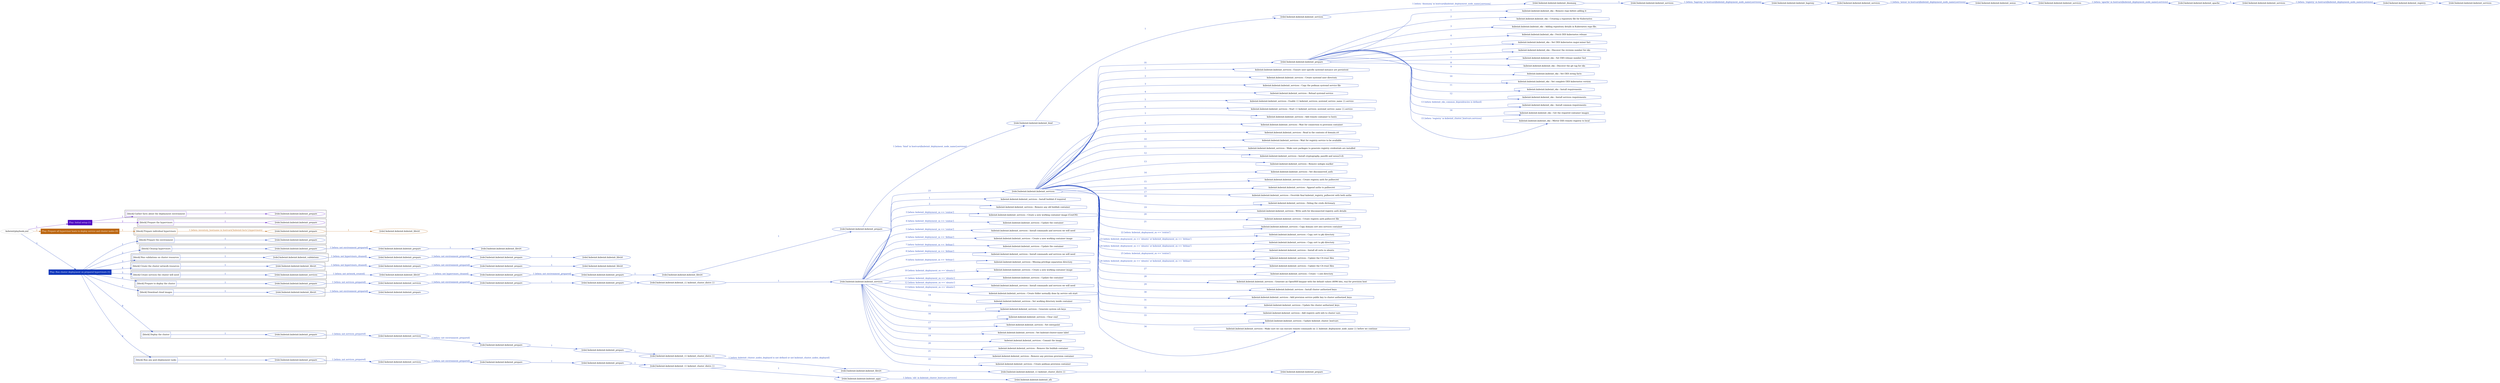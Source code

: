 digraph {
	graph [concentrate=true ordering=in rankdir=LR ratio=fill]
	edge [esep=5 sep=10]
	"kubeinit/playbook.yml" [id=root_node style=dotted]
	play_17757a43 [label="Play: Initial setup (1)" color="#500bc1" fontcolor="#ffffff" id=play_17757a43 shape=box style=filled tooltip=localhost]
	"kubeinit/playbook.yml" -> play_17757a43 [label="1 " color="#500bc1" fontcolor="#500bc1" id=edge_b4473839 labeltooltip="1 " tooltip="1 "]
	subgraph "kubeinit.kubeinit.kubeinit_prepare" {
		role_25d934d3 [label="[role] kubeinit.kubeinit.kubeinit_prepare" color="#500bc1" id=role_25d934d3 tooltip="kubeinit.kubeinit.kubeinit_prepare"]
	}
	subgraph "kubeinit.kubeinit.kubeinit_prepare" {
		role_ba434aeb [label="[role] kubeinit.kubeinit.kubeinit_prepare" color="#500bc1" id=role_ba434aeb tooltip="kubeinit.kubeinit.kubeinit_prepare"]
	}
	subgraph "Play: Initial setup (1)" {
		play_17757a43 -> block_fdc700b0 [label=1 color="#500bc1" fontcolor="#500bc1" id=edge_d20e7ff7 labeltooltip=1 tooltip=1]
		subgraph cluster_block_fdc700b0 {
			block_fdc700b0 [label="[block] Gather facts about the deployment environment" color="#500bc1" id=block_fdc700b0 labeltooltip="Gather facts about the deployment environment" shape=box tooltip="Gather facts about the deployment environment"]
			block_fdc700b0 -> role_25d934d3 [label="1 " color="#500bc1" fontcolor="#500bc1" id=edge_0ce482ef labeltooltip="1 " tooltip="1 "]
		}
		play_17757a43 -> block_d781870b [label=2 color="#500bc1" fontcolor="#500bc1" id=edge_93ed1bfd labeltooltip=2 tooltip=2]
		subgraph cluster_block_d781870b {
			block_d781870b [label="[block] Prepare the hypervisors" color="#500bc1" id=block_d781870b labeltooltip="Prepare the hypervisors" shape=box tooltip="Prepare the hypervisors"]
			block_d781870b -> role_ba434aeb [label="1 " color="#500bc1" fontcolor="#500bc1" id=edge_dc278d5e labeltooltip="1 " tooltip="1 "]
		}
	}
	play_1642468e [label="Play: Prepare all hypervisor hosts to deploy service and cluster nodes (0)" color="#bc6610" fontcolor="#ffffff" id=play_1642468e shape=box style=filled tooltip="Play: Prepare all hypervisor hosts to deploy service and cluster nodes (0)"]
	"kubeinit/playbook.yml" -> play_1642468e [label="2 " color="#bc6610" fontcolor="#bc6610" id=edge_2e6b75d5 labeltooltip="2 " tooltip="2 "]
	subgraph "kubeinit.kubeinit.kubeinit_libvirt" {
		role_69afe34a [label="[role] kubeinit.kubeinit.kubeinit_libvirt" color="#bc6610" id=role_69afe34a tooltip="kubeinit.kubeinit.kubeinit_libvirt"]
	}
	subgraph "kubeinit.kubeinit.kubeinit_prepare" {
		role_2d33757e [label="[role] kubeinit.kubeinit.kubeinit_prepare" color="#bc6610" id=role_2d33757e tooltip="kubeinit.kubeinit.kubeinit_prepare"]
		role_2d33757e -> role_69afe34a [label="1 " color="#bc6610" fontcolor="#bc6610" id=edge_4685dce1 labeltooltip="1 " tooltip="1 "]
	}
	subgraph "Play: Prepare all hypervisor hosts to deploy service and cluster nodes (0)" {
		play_1642468e -> block_20fecdfb [label=1 color="#bc6610" fontcolor="#bc6610" id=edge_6ec76dc7 labeltooltip=1 tooltip=1]
		subgraph cluster_block_20fecdfb {
			block_20fecdfb [label="[block] Prepare individual hypervisors" color="#bc6610" id=block_20fecdfb labeltooltip="Prepare individual hypervisors" shape=box tooltip="Prepare individual hypervisors"]
			block_20fecdfb -> role_2d33757e [label="1 [when: inventory_hostname in hostvars['kubeinit-facts'].hypervisors]" color="#bc6610" fontcolor="#bc6610" id=edge_02f41817 labeltooltip="1 [when: inventory_hostname in hostvars['kubeinit-facts'].hypervisors]" tooltip="1 [when: inventory_hostname in hostvars['kubeinit-facts'].hypervisors]"]
		}
	}
	play_3c37fe0c [label="Play: Run cluster deployment on prepared hypervisors (1)" color="#1138bb" fontcolor="#ffffff" id=play_3c37fe0c shape=box style=filled tooltip=localhost]
	"kubeinit/playbook.yml" -> play_3c37fe0c [label="3 " color="#1138bb" fontcolor="#1138bb" id=edge_baad443d labeltooltip="3 " tooltip="3 "]
	subgraph "kubeinit.kubeinit.kubeinit_prepare" {
		role_1f117610 [label="[role] kubeinit.kubeinit.kubeinit_prepare" color="#1138bb" id=role_1f117610 tooltip="kubeinit.kubeinit.kubeinit_prepare"]
	}
	subgraph "kubeinit.kubeinit.kubeinit_libvirt" {
		role_3b8fb612 [label="[role] kubeinit.kubeinit.kubeinit_libvirt" color="#1138bb" id=role_3b8fb612 tooltip="kubeinit.kubeinit.kubeinit_libvirt"]
	}
	subgraph "kubeinit.kubeinit.kubeinit_prepare" {
		role_521bca82 [label="[role] kubeinit.kubeinit.kubeinit_prepare" color="#1138bb" id=role_521bca82 tooltip="kubeinit.kubeinit.kubeinit_prepare"]
		role_521bca82 -> role_3b8fb612 [label="1 " color="#1138bb" fontcolor="#1138bb" id=edge_b1f9196b labeltooltip="1 " tooltip="1 "]
	}
	subgraph "kubeinit.kubeinit.kubeinit_prepare" {
		role_05baa411 [label="[role] kubeinit.kubeinit.kubeinit_prepare" color="#1138bb" id=role_05baa411 tooltip="kubeinit.kubeinit.kubeinit_prepare"]
		role_05baa411 -> role_521bca82 [label="1 [when: not environment_prepared]" color="#1138bb" fontcolor="#1138bb" id=edge_edefd8d0 labeltooltip="1 [when: not environment_prepared]" tooltip="1 [when: not environment_prepared]"]
	}
	subgraph "kubeinit.kubeinit.kubeinit_libvirt" {
		role_6bc11d48 [label="[role] kubeinit.kubeinit.kubeinit_libvirt" color="#1138bb" id=role_6bc11d48 tooltip="kubeinit.kubeinit.kubeinit_libvirt"]
	}
	subgraph "kubeinit.kubeinit.kubeinit_prepare" {
		role_cc3c839d [label="[role] kubeinit.kubeinit.kubeinit_prepare" color="#1138bb" id=role_cc3c839d tooltip="kubeinit.kubeinit.kubeinit_prepare"]
		role_cc3c839d -> role_6bc11d48 [label="1 " color="#1138bb" fontcolor="#1138bb" id=edge_978ec527 labeltooltip="1 " tooltip="1 "]
	}
	subgraph "kubeinit.kubeinit.kubeinit_prepare" {
		role_1ccaab45 [label="[role] kubeinit.kubeinit.kubeinit_prepare" color="#1138bb" id=role_1ccaab45 tooltip="kubeinit.kubeinit.kubeinit_prepare"]
		role_1ccaab45 -> role_cc3c839d [label="1 [when: not environment_prepared]" color="#1138bb" fontcolor="#1138bb" id=edge_e6727c92 labeltooltip="1 [when: not environment_prepared]" tooltip="1 [when: not environment_prepared]"]
	}
	subgraph "kubeinit.kubeinit.kubeinit_validations" {
		role_01acd2dc [label="[role] kubeinit.kubeinit.kubeinit_validations" color="#1138bb" id=role_01acd2dc tooltip="kubeinit.kubeinit.kubeinit_validations"]
		role_01acd2dc -> role_1ccaab45 [label="1 [when: not hypervisors_cleaned]" color="#1138bb" fontcolor="#1138bb" id=edge_0f11507c labeltooltip="1 [when: not hypervisors_cleaned]" tooltip="1 [when: not hypervisors_cleaned]"]
	}
	subgraph "kubeinit.kubeinit.kubeinit_libvirt" {
		role_7d506f30 [label="[role] kubeinit.kubeinit.kubeinit_libvirt" color="#1138bb" id=role_7d506f30 tooltip="kubeinit.kubeinit.kubeinit_libvirt"]
	}
	subgraph "kubeinit.kubeinit.kubeinit_prepare" {
		role_2e6e9948 [label="[role] kubeinit.kubeinit.kubeinit_prepare" color="#1138bb" id=role_2e6e9948 tooltip="kubeinit.kubeinit.kubeinit_prepare"]
		role_2e6e9948 -> role_7d506f30 [label="1 " color="#1138bb" fontcolor="#1138bb" id=edge_4ac132c4 labeltooltip="1 " tooltip="1 "]
	}
	subgraph "kubeinit.kubeinit.kubeinit_prepare" {
		role_9e783c32 [label="[role] kubeinit.kubeinit.kubeinit_prepare" color="#1138bb" id=role_9e783c32 tooltip="kubeinit.kubeinit.kubeinit_prepare"]
		role_9e783c32 -> role_2e6e9948 [label="1 [when: not environment_prepared]" color="#1138bb" fontcolor="#1138bb" id=edge_c0823191 labeltooltip="1 [when: not environment_prepared]" tooltip="1 [when: not environment_prepared]"]
	}
	subgraph "kubeinit.kubeinit.kubeinit_libvirt" {
		role_49da202c [label="[role] kubeinit.kubeinit.kubeinit_libvirt" color="#1138bb" id=role_49da202c tooltip="kubeinit.kubeinit.kubeinit_libvirt"]
		role_49da202c -> role_9e783c32 [label="1 [when: not hypervisors_cleaned]" color="#1138bb" fontcolor="#1138bb" id=edge_91e5ea21 labeltooltip="1 [when: not hypervisors_cleaned]" tooltip="1 [when: not hypervisors_cleaned]"]
	}
	subgraph "kubeinit.kubeinit.kubeinit_services" {
		role_a55a172d [label="[role] kubeinit.kubeinit.kubeinit_services" color="#1138bb" id=role_a55a172d tooltip="kubeinit.kubeinit.kubeinit_services"]
	}
	subgraph "kubeinit.kubeinit.kubeinit_registry" {
		role_26736cbd [label="[role] kubeinit.kubeinit.kubeinit_registry" color="#1138bb" id=role_26736cbd tooltip="kubeinit.kubeinit.kubeinit_registry"]
		role_26736cbd -> role_a55a172d [label="1 " color="#1138bb" fontcolor="#1138bb" id=edge_f0270f9a labeltooltip="1 " tooltip="1 "]
	}
	subgraph "kubeinit.kubeinit.kubeinit_services" {
		role_9cde1a05 [label="[role] kubeinit.kubeinit.kubeinit_services" color="#1138bb" id=role_9cde1a05 tooltip="kubeinit.kubeinit.kubeinit_services"]
		role_9cde1a05 -> role_26736cbd [label="1 [when: 'registry' in hostvars[kubeinit_deployment_node_name].services]" color="#1138bb" fontcolor="#1138bb" id=edge_10ea7f29 labeltooltip="1 [when: 'registry' in hostvars[kubeinit_deployment_node_name].services]" tooltip="1 [when: 'registry' in hostvars[kubeinit_deployment_node_name].services]"]
	}
	subgraph "kubeinit.kubeinit.kubeinit_apache" {
		role_3ebe50f3 [label="[role] kubeinit.kubeinit.kubeinit_apache" color="#1138bb" id=role_3ebe50f3 tooltip="kubeinit.kubeinit.kubeinit_apache"]
		role_3ebe50f3 -> role_9cde1a05 [label="1 " color="#1138bb" fontcolor="#1138bb" id=edge_d7c48b80 labeltooltip="1 " tooltip="1 "]
	}
	subgraph "kubeinit.kubeinit.kubeinit_services" {
		role_2040b681 [label="[role] kubeinit.kubeinit.kubeinit_services" color="#1138bb" id=role_2040b681 tooltip="kubeinit.kubeinit.kubeinit_services"]
		role_2040b681 -> role_3ebe50f3 [label="1 [when: 'apache' in hostvars[kubeinit_deployment_node_name].services]" color="#1138bb" fontcolor="#1138bb" id=edge_0dce385e labeltooltip="1 [when: 'apache' in hostvars[kubeinit_deployment_node_name].services]" tooltip="1 [when: 'apache' in hostvars[kubeinit_deployment_node_name].services]"]
	}
	subgraph "kubeinit.kubeinit.kubeinit_nexus" {
		role_6339a6b6 [label="[role] kubeinit.kubeinit.kubeinit_nexus" color="#1138bb" id=role_6339a6b6 tooltip="kubeinit.kubeinit.kubeinit_nexus"]
		role_6339a6b6 -> role_2040b681 [label="1 " color="#1138bb" fontcolor="#1138bb" id=edge_c29cec69 labeltooltip="1 " tooltip="1 "]
	}
	subgraph "kubeinit.kubeinit.kubeinit_services" {
		role_23103b6a [label="[role] kubeinit.kubeinit.kubeinit_services" color="#1138bb" id=role_23103b6a tooltip="kubeinit.kubeinit.kubeinit_services"]
		role_23103b6a -> role_6339a6b6 [label="1 [when: 'nexus' in hostvars[kubeinit_deployment_node_name].services]" color="#1138bb" fontcolor="#1138bb" id=edge_ef3c7224 labeltooltip="1 [when: 'nexus' in hostvars[kubeinit_deployment_node_name].services]" tooltip="1 [when: 'nexus' in hostvars[kubeinit_deployment_node_name].services]"]
	}
	subgraph "kubeinit.kubeinit.kubeinit_haproxy" {
		role_1ec6583c [label="[role] kubeinit.kubeinit.kubeinit_haproxy" color="#1138bb" id=role_1ec6583c tooltip="kubeinit.kubeinit.kubeinit_haproxy"]
		role_1ec6583c -> role_23103b6a [label="1 " color="#1138bb" fontcolor="#1138bb" id=edge_78a0a120 labeltooltip="1 " tooltip="1 "]
	}
	subgraph "kubeinit.kubeinit.kubeinit_services" {
		role_3a61a7bb [label="[role] kubeinit.kubeinit.kubeinit_services" color="#1138bb" id=role_3a61a7bb tooltip="kubeinit.kubeinit.kubeinit_services"]
		role_3a61a7bb -> role_1ec6583c [label="1 [when: 'haproxy' in hostvars[kubeinit_deployment_node_name].services]" color="#1138bb" fontcolor="#1138bb" id=edge_13baafe4 labeltooltip="1 [when: 'haproxy' in hostvars[kubeinit_deployment_node_name].services]" tooltip="1 [when: 'haproxy' in hostvars[kubeinit_deployment_node_name].services]"]
	}
	subgraph "kubeinit.kubeinit.kubeinit_dnsmasq" {
		role_53c4553e [label="[role] kubeinit.kubeinit.kubeinit_dnsmasq" color="#1138bb" id=role_53c4553e tooltip="kubeinit.kubeinit.kubeinit_dnsmasq"]
		role_53c4553e -> role_3a61a7bb [label="1 " color="#1138bb" fontcolor="#1138bb" id=edge_7b2059d1 labeltooltip="1 " tooltip="1 "]
	}
	subgraph "kubeinit.kubeinit.kubeinit_services" {
		role_97137f37 [label="[role] kubeinit.kubeinit.kubeinit_services" color="#1138bb" id=role_97137f37 tooltip="kubeinit.kubeinit.kubeinit_services"]
		role_97137f37 -> role_53c4553e [label="1 [when: 'dnsmasq' in hostvars[kubeinit_deployment_node_name].services]" color="#1138bb" fontcolor="#1138bb" id=edge_eeea7583 labeltooltip="1 [when: 'dnsmasq' in hostvars[kubeinit_deployment_node_name].services]" tooltip="1 [when: 'dnsmasq' in hostvars[kubeinit_deployment_node_name].services]"]
	}
	subgraph "kubeinit.kubeinit.kubeinit_bind" {
		role_f92c6ef3 [label="[role] kubeinit.kubeinit.kubeinit_bind" color="#1138bb" id=role_f92c6ef3 tooltip="kubeinit.kubeinit.kubeinit_bind"]
		role_f92c6ef3 -> role_97137f37 [label="1 " color="#1138bb" fontcolor="#1138bb" id=edge_bdc6dfd8 labeltooltip="1 " tooltip="1 "]
	}
	subgraph "kubeinit.kubeinit.kubeinit_prepare" {
		role_fbc53a29 [label="[role] kubeinit.kubeinit.kubeinit_prepare" color="#1138bb" id=role_fbc53a29 tooltip="kubeinit.kubeinit.kubeinit_prepare"]
		role_fbc53a29 -> role_f92c6ef3 [label="1 [when: 'bind' in hostvars[kubeinit_deployment_node_name].services]" color="#1138bb" fontcolor="#1138bb" id=edge_a91259d4 labeltooltip="1 [when: 'bind' in hostvars[kubeinit_deployment_node_name].services]" tooltip="1 [when: 'bind' in hostvars[kubeinit_deployment_node_name].services]"]
	}
	subgraph "kubeinit.kubeinit.kubeinit_libvirt" {
		role_2b35edda [label="[role] kubeinit.kubeinit.kubeinit_libvirt" color="#1138bb" id=role_2b35edda tooltip="kubeinit.kubeinit.kubeinit_libvirt"]
		role_2b35edda -> role_fbc53a29 [label="1 " color="#1138bb" fontcolor="#1138bb" id=edge_4de8658e labeltooltip="1 " tooltip="1 "]
	}
	subgraph "kubeinit.kubeinit.kubeinit_prepare" {
		role_28ec9a93 [label="[role] kubeinit.kubeinit.kubeinit_prepare" color="#1138bb" id=role_28ec9a93 tooltip="kubeinit.kubeinit.kubeinit_prepare"]
		role_28ec9a93 -> role_2b35edda [label="1 " color="#1138bb" fontcolor="#1138bb" id=edge_469843ac labeltooltip="1 " tooltip="1 "]
	}
	subgraph "kubeinit.kubeinit.kubeinit_prepare" {
		role_37ff2dd2 [label="[role] kubeinit.kubeinit.kubeinit_prepare" color="#1138bb" id=role_37ff2dd2 tooltip="kubeinit.kubeinit.kubeinit_prepare"]
		role_37ff2dd2 -> role_28ec9a93 [label="1 [when: not environment_prepared]" color="#1138bb" fontcolor="#1138bb" id=edge_1f3e01aa labeltooltip="1 [when: not environment_prepared]" tooltip="1 [when: not environment_prepared]"]
	}
	subgraph "kubeinit.kubeinit.kubeinit_libvirt" {
		role_e5f309b4 [label="[role] kubeinit.kubeinit.kubeinit_libvirt" color="#1138bb" id=role_e5f309b4 tooltip="kubeinit.kubeinit.kubeinit_libvirt"]
		role_e5f309b4 -> role_37ff2dd2 [label="1 [when: not hypervisors_cleaned]" color="#1138bb" fontcolor="#1138bb" id=edge_9186abc6 labeltooltip="1 [when: not hypervisors_cleaned]" tooltip="1 [when: not hypervisors_cleaned]"]
	}
	subgraph "kubeinit.kubeinit.kubeinit_services" {
		role_b4520e2d [label="[role] kubeinit.kubeinit.kubeinit_services" color="#1138bb" id=role_b4520e2d tooltip="kubeinit.kubeinit.kubeinit_services"]
		role_b4520e2d -> role_e5f309b4 [label="1 [when: not network_created]" color="#1138bb" fontcolor="#1138bb" id=edge_a294daec labeltooltip="1 [when: not network_created]" tooltip="1 [when: not network_created]"]
	}
	subgraph "kubeinit.kubeinit.kubeinit_prepare" {
		role_72f916b4 [label="[role] kubeinit.kubeinit.kubeinit_prepare" color="#1138bb" id=role_72f916b4 tooltip="kubeinit.kubeinit.kubeinit_prepare"]
		task_aee68a0a [label="kubeinit.kubeinit.kubeinit_eks : Remove repo before adding it" color="#1138bb" id=task_aee68a0a shape=octagon tooltip="kubeinit.kubeinit.kubeinit_eks : Remove repo before adding it"]
		role_72f916b4 -> task_aee68a0a [label="1 " color="#1138bb" fontcolor="#1138bb" id=edge_c02cddf4 labeltooltip="1 " tooltip="1 "]
		task_ff0005cd [label="kubeinit.kubeinit.kubeinit_eks : Creating a repository file for Kubernetes" color="#1138bb" id=task_ff0005cd shape=octagon tooltip="kubeinit.kubeinit.kubeinit_eks : Creating a repository file for Kubernetes"]
		role_72f916b4 -> task_ff0005cd [label="2 " color="#1138bb" fontcolor="#1138bb" id=edge_25801011 labeltooltip="2 " tooltip="2 "]
		task_0b34f29b [label="kubeinit.kubeinit.kubeinit_eks : Adding repository details in Kubernetes repo file." color="#1138bb" id=task_0b34f29b shape=octagon tooltip="kubeinit.kubeinit.kubeinit_eks : Adding repository details in Kubernetes repo file."]
		role_72f916b4 -> task_0b34f29b [label="3 " color="#1138bb" fontcolor="#1138bb" id=edge_bb364509 labeltooltip="3 " tooltip="3 "]
		task_b04f02ef [label="kubeinit.kubeinit.kubeinit_eks : Fetch EKS kubernetes release" color="#1138bb" id=task_b04f02ef shape=octagon tooltip="kubeinit.kubeinit.kubeinit_eks : Fetch EKS kubernetes release"]
		role_72f916b4 -> task_b04f02ef [label="4 " color="#1138bb" fontcolor="#1138bb" id=edge_96af8304 labeltooltip="4 " tooltip="4 "]
		task_39d1068e [label="kubeinit.kubeinit.kubeinit_eks : Set EKS kubernetes major-minor fact" color="#1138bb" id=task_39d1068e shape=octagon tooltip="kubeinit.kubeinit.kubeinit_eks : Set EKS kubernetes major-minor fact"]
		role_72f916b4 -> task_39d1068e [label="5 " color="#1138bb" fontcolor="#1138bb" id=edge_8fa1eb87 labeltooltip="5 " tooltip="5 "]
		task_4e7c2c9a [label="kubeinit.kubeinit.kubeinit_eks : Discover the revision number for eks" color="#1138bb" id=task_4e7c2c9a shape=octagon tooltip="kubeinit.kubeinit.kubeinit_eks : Discover the revision number for eks"]
		role_72f916b4 -> task_4e7c2c9a [label="6 " color="#1138bb" fontcolor="#1138bb" id=edge_51164c4a labeltooltip="6 " tooltip="6 "]
		task_444adad4 [label="kubeinit.kubeinit.kubeinit_eks : Set EKS release number fact" color="#1138bb" id=task_444adad4 shape=octagon tooltip="kubeinit.kubeinit.kubeinit_eks : Set EKS release number fact"]
		role_72f916b4 -> task_444adad4 [label="7 " color="#1138bb" fontcolor="#1138bb" id=edge_5cf6198b labeltooltip="7 " tooltip="7 "]
		task_2e9a57ab [label="kubeinit.kubeinit.kubeinit_eks : Discover the git tag for eks" color="#1138bb" id=task_2e9a57ab shape=octagon tooltip="kubeinit.kubeinit.kubeinit_eks : Discover the git tag for eks"]
		role_72f916b4 -> task_2e9a57ab [label="8 " color="#1138bb" fontcolor="#1138bb" id=edge_8f337320 labeltooltip="8 " tooltip="8 "]
		task_4afb37d1 [label="kubeinit.kubeinit.kubeinit_eks : Set EKS string facts" color="#1138bb" id=task_4afb37d1 shape=octagon tooltip="kubeinit.kubeinit.kubeinit_eks : Set EKS string facts"]
		role_72f916b4 -> task_4afb37d1 [label="9 " color="#1138bb" fontcolor="#1138bb" id=edge_e94d28a3 labeltooltip="9 " tooltip="9 "]
		task_2e6dcf7d [label="kubeinit.kubeinit.kubeinit_eks : Set complete EKS kubernetes version" color="#1138bb" id=task_2e6dcf7d shape=octagon tooltip="kubeinit.kubeinit.kubeinit_eks : Set complete EKS kubernetes version"]
		role_72f916b4 -> task_2e6dcf7d [label="10 " color="#1138bb" fontcolor="#1138bb" id=edge_b165772c labeltooltip="10 " tooltip="10 "]
		task_7972de19 [label="kubeinit.kubeinit.kubeinit_eks : Install requirements" color="#1138bb" id=task_7972de19 shape=octagon tooltip="kubeinit.kubeinit.kubeinit_eks : Install requirements"]
		role_72f916b4 -> task_7972de19 [label="11 " color="#1138bb" fontcolor="#1138bb" id=edge_9dbab05e labeltooltip="11 " tooltip="11 "]
		task_b6460cca [label="kubeinit.kubeinit.kubeinit_eks : Install services requirements" color="#1138bb" id=task_b6460cca shape=octagon tooltip="kubeinit.kubeinit.kubeinit_eks : Install services requirements"]
		role_72f916b4 -> task_b6460cca [label="12 " color="#1138bb" fontcolor="#1138bb" id=edge_db9342d6 labeltooltip="12 " tooltip="12 "]
		task_50e8d51a [label="kubeinit.kubeinit.kubeinit_eks : Install common requirements" color="#1138bb" id=task_50e8d51a shape=octagon tooltip="kubeinit.kubeinit.kubeinit_eks : Install common requirements"]
		role_72f916b4 -> task_50e8d51a [label="13 [when: kubeinit_eks_common_dependencies is defined]" color="#1138bb" fontcolor="#1138bb" id=edge_bae2ee9a labeltooltip="13 [when: kubeinit_eks_common_dependencies is defined]" tooltip="13 [when: kubeinit_eks_common_dependencies is defined]"]
		task_d3c8e174 [label="kubeinit.kubeinit.kubeinit_eks : Get the required container images" color="#1138bb" id=task_d3c8e174 shape=octagon tooltip="kubeinit.kubeinit.kubeinit_eks : Get the required container images"]
		role_72f916b4 -> task_d3c8e174 [label="14 " color="#1138bb" fontcolor="#1138bb" id=edge_37329061 labeltooltip="14 " tooltip="14 "]
		task_17028b62 [label="kubeinit.kubeinit.kubeinit_eks : Mirror EKS remote registry to local" color="#1138bb" id=task_17028b62 shape=octagon tooltip="kubeinit.kubeinit.kubeinit_eks : Mirror EKS remote registry to local"]
		role_72f916b4 -> task_17028b62 [label="15 [when: 'registry' in kubeinit_cluster_hostvars.services]" color="#1138bb" fontcolor="#1138bb" id=edge_f39432ab labeltooltip="15 [when: 'registry' in kubeinit_cluster_hostvars.services]" tooltip="15 [when: 'registry' in kubeinit_cluster_hostvars.services]"]
	}
	subgraph "kubeinit.kubeinit.kubeinit_services" {
		role_8760bfe6 [label="[role] kubeinit.kubeinit.kubeinit_services" color="#1138bb" id=role_8760bfe6 tooltip="kubeinit.kubeinit.kubeinit_services"]
		task_6c7c3b1b [label="kubeinit.kubeinit.kubeinit_services : Ensure user specific systemd instance are persistent" color="#1138bb" id=task_6c7c3b1b shape=octagon tooltip="kubeinit.kubeinit.kubeinit_services : Ensure user specific systemd instance are persistent"]
		role_8760bfe6 -> task_6c7c3b1b [label="1 " color="#1138bb" fontcolor="#1138bb" id=edge_26e05b65 labeltooltip="1 " tooltip="1 "]
		task_efdf4aeb [label="kubeinit.kubeinit.kubeinit_services : Create systemd user directory" color="#1138bb" id=task_efdf4aeb shape=octagon tooltip="kubeinit.kubeinit.kubeinit_services : Create systemd user directory"]
		role_8760bfe6 -> task_efdf4aeb [label="2 " color="#1138bb" fontcolor="#1138bb" id=edge_6ee6fe41 labeltooltip="2 " tooltip="2 "]
		task_72d97f8f [label="kubeinit.kubeinit.kubeinit_services : Copy the podman systemd service file" color="#1138bb" id=task_72d97f8f shape=octagon tooltip="kubeinit.kubeinit.kubeinit_services : Copy the podman systemd service file"]
		role_8760bfe6 -> task_72d97f8f [label="3 " color="#1138bb" fontcolor="#1138bb" id=edge_7d277f3a labeltooltip="3 " tooltip="3 "]
		task_f1163cb3 [label="kubeinit.kubeinit.kubeinit_services : Reload systemd service" color="#1138bb" id=task_f1163cb3 shape=octagon tooltip="kubeinit.kubeinit.kubeinit_services : Reload systemd service"]
		role_8760bfe6 -> task_f1163cb3 [label="4 " color="#1138bb" fontcolor="#1138bb" id=edge_cdd4ab69 labeltooltip="4 " tooltip="4 "]
		task_1ca61e29 [label="kubeinit.kubeinit.kubeinit_services : Enable {{ kubeinit_services_systemd_service_name }}.service" color="#1138bb" id=task_1ca61e29 shape=octagon tooltip="kubeinit.kubeinit.kubeinit_services : Enable {{ kubeinit_services_systemd_service_name }}.service"]
		role_8760bfe6 -> task_1ca61e29 [label="5 " color="#1138bb" fontcolor="#1138bb" id=edge_1e8bcbf7 labeltooltip="5 " tooltip="5 "]
		task_f1e1a098 [label="kubeinit.kubeinit.kubeinit_services : Start {{ kubeinit_services_systemd_service_name }}.service" color="#1138bb" id=task_f1e1a098 shape=octagon tooltip="kubeinit.kubeinit.kubeinit_services : Start {{ kubeinit_services_systemd_service_name }}.service"]
		role_8760bfe6 -> task_f1e1a098 [label="6 " color="#1138bb" fontcolor="#1138bb" id=edge_3f2351d7 labeltooltip="6 " tooltip="6 "]
		task_b67b63ac [label="kubeinit.kubeinit.kubeinit_services : Add remote container to hosts" color="#1138bb" id=task_b67b63ac shape=octagon tooltip="kubeinit.kubeinit.kubeinit_services : Add remote container to hosts"]
		role_8760bfe6 -> task_b67b63ac [label="7 " color="#1138bb" fontcolor="#1138bb" id=edge_c2b1ddfc labeltooltip="7 " tooltip="7 "]
		task_034d21a8 [label="kubeinit.kubeinit.kubeinit_services : Wait for connection to provision container" color="#1138bb" id=task_034d21a8 shape=octagon tooltip="kubeinit.kubeinit.kubeinit_services : Wait for connection to provision container"]
		role_8760bfe6 -> task_034d21a8 [label="8 " color="#1138bb" fontcolor="#1138bb" id=edge_69209f92 labeltooltip="8 " tooltip="8 "]
		task_0d16ba51 [label="kubeinit.kubeinit.kubeinit_services : Read in the contents of domain.crt" color="#1138bb" id=task_0d16ba51 shape=octagon tooltip="kubeinit.kubeinit.kubeinit_services : Read in the contents of domain.crt"]
		role_8760bfe6 -> task_0d16ba51 [label="9 " color="#1138bb" fontcolor="#1138bb" id=edge_8d3b4473 labeltooltip="9 " tooltip="9 "]
		task_75bc9f5a [label="kubeinit.kubeinit.kubeinit_services : Wait for registry service to be available" color="#1138bb" id=task_75bc9f5a shape=octagon tooltip="kubeinit.kubeinit.kubeinit_services : Wait for registry service to be available"]
		role_8760bfe6 -> task_75bc9f5a [label="10 " color="#1138bb" fontcolor="#1138bb" id=edge_dede180d labeltooltip="10 " tooltip="10 "]
		task_011f7bf8 [label="kubeinit.kubeinit.kubeinit_services : Make sure packages to generate registry credentials are installed" color="#1138bb" id=task_011f7bf8 shape=octagon tooltip="kubeinit.kubeinit.kubeinit_services : Make sure packages to generate registry credentials are installed"]
		role_8760bfe6 -> task_011f7bf8 [label="11 " color="#1138bb" fontcolor="#1138bb" id=edge_89282685 labeltooltip="11 " tooltip="11 "]
		task_17eb80f2 [label="kubeinit.kubeinit.kubeinit_services : Install cryptography, passlib and nexus3-cli" color="#1138bb" id=task_17eb80f2 shape=octagon tooltip="kubeinit.kubeinit.kubeinit_services : Install cryptography, passlib and nexus3-cli"]
		role_8760bfe6 -> task_17eb80f2 [label="12 " color="#1138bb" fontcolor="#1138bb" id=edge_4ccff14e labeltooltip="12 " tooltip="12 "]
		task_a59f05a3 [label="kubeinit.kubeinit.kubeinit_services : Remove nologin marker" color="#1138bb" id=task_a59f05a3 shape=octagon tooltip="kubeinit.kubeinit.kubeinit_services : Remove nologin marker"]
		role_8760bfe6 -> task_a59f05a3 [label="13 " color="#1138bb" fontcolor="#1138bb" id=edge_9556e4a5 labeltooltip="13 " tooltip="13 "]
		task_8fd031b5 [label="kubeinit.kubeinit.kubeinit_services : Set disconnected_auth" color="#1138bb" id=task_8fd031b5 shape=octagon tooltip="kubeinit.kubeinit.kubeinit_services : Set disconnected_auth"]
		role_8760bfe6 -> task_8fd031b5 [label="14 " color="#1138bb" fontcolor="#1138bb" id=edge_45457f91 labeltooltip="14 " tooltip="14 "]
		task_7532d073 [label="kubeinit.kubeinit.kubeinit_services : Create registry auth for pullsecret" color="#1138bb" id=task_7532d073 shape=octagon tooltip="kubeinit.kubeinit.kubeinit_services : Create registry auth for pullsecret"]
		role_8760bfe6 -> task_7532d073 [label="15 " color="#1138bb" fontcolor="#1138bb" id=edge_c1f039ac labeltooltip="15 " tooltip="15 "]
		task_95465e9c [label="kubeinit.kubeinit.kubeinit_services : Append auths to pullsecret" color="#1138bb" id=task_95465e9c shape=octagon tooltip="kubeinit.kubeinit.kubeinit_services : Append auths to pullsecret"]
		role_8760bfe6 -> task_95465e9c [label="16 " color="#1138bb" fontcolor="#1138bb" id=edge_1bcd85e0 labeltooltip="16 " tooltip="16 "]
		task_3a0271c0 [label="kubeinit.kubeinit.kubeinit_services : Override final kubeinit_registry_pullsecret with both auths" color="#1138bb" id=task_3a0271c0 shape=octagon tooltip="kubeinit.kubeinit.kubeinit_services : Override final kubeinit_registry_pullsecret with both auths"]
		role_8760bfe6 -> task_3a0271c0 [label="17 " color="#1138bb" fontcolor="#1138bb" id=edge_579f9451 labeltooltip="17 " tooltip="17 "]
		task_25ebfa21 [label="kubeinit.kubeinit.kubeinit_services : Debug the creds dictionary" color="#1138bb" id=task_25ebfa21 shape=octagon tooltip="kubeinit.kubeinit.kubeinit_services : Debug the creds dictionary"]
		role_8760bfe6 -> task_25ebfa21 [label="18 " color="#1138bb" fontcolor="#1138bb" id=edge_02473bc6 labeltooltip="18 " tooltip="18 "]
		task_29ba5664 [label="kubeinit.kubeinit.kubeinit_services : Write auth for disconnected registry auth details" color="#1138bb" id=task_29ba5664 shape=octagon tooltip="kubeinit.kubeinit.kubeinit_services : Write auth for disconnected registry auth details"]
		role_8760bfe6 -> task_29ba5664 [label="19 " color="#1138bb" fontcolor="#1138bb" id=edge_e9beb25f labeltooltip="19 " tooltip="19 "]
		task_99cce0d3 [label="kubeinit.kubeinit.kubeinit_services : Create registry auth pullsecret file" color="#1138bb" id=task_99cce0d3 shape=octagon tooltip="kubeinit.kubeinit.kubeinit_services : Create registry auth pullsecret file"]
		role_8760bfe6 -> task_99cce0d3 [label="20 " color="#1138bb" fontcolor="#1138bb" id=edge_b15901a7 labeltooltip="20 " tooltip="20 "]
		task_c15fd6af [label="kubeinit.kubeinit.kubeinit_services : Copy domain cert into services container" color="#1138bb" id=task_c15fd6af shape=octagon tooltip="kubeinit.kubeinit.kubeinit_services : Copy domain cert into services container"]
		role_8760bfe6 -> task_c15fd6af [label="21 " color="#1138bb" fontcolor="#1138bb" id=edge_aefb7286 labeltooltip="21 " tooltip="21 "]
		task_484c7b51 [label="kubeinit.kubeinit.kubeinit_services : Copy cert to pki directory" color="#1138bb" id=task_484c7b51 shape=octagon tooltip="kubeinit.kubeinit.kubeinit_services : Copy cert to pki directory"]
		role_8760bfe6 -> task_484c7b51 [label="22 [when: kubeinit_deployment_os == 'centos']" color="#1138bb" fontcolor="#1138bb" id=edge_e039db9d labeltooltip="22 [when: kubeinit_deployment_os == 'centos']" tooltip="22 [when: kubeinit_deployment_os == 'centos']"]
		task_3e80c204 [label="kubeinit.kubeinit.kubeinit_services : Copy cert to pki directory" color="#1138bb" id=task_3e80c204 shape=octagon tooltip="kubeinit.kubeinit.kubeinit_services : Copy cert to pki directory"]
		role_8760bfe6 -> task_3e80c204 [label="23 [when: kubeinit_deployment_os == 'ubuntu' or kubeinit_deployment_os == 'debian']" color="#1138bb" fontcolor="#1138bb" id=edge_0892f8d9 labeltooltip="23 [when: kubeinit_deployment_os == 'ubuntu' or kubeinit_deployment_os == 'debian']" tooltip="23 [when: kubeinit_deployment_os == 'ubuntu' or kubeinit_deployment_os == 'debian']"]
		task_d542b913 [label="kubeinit.kubeinit.kubeinit_services : Install all certs in ubuntu" color="#1138bb" id=task_d542b913 shape=octagon tooltip="kubeinit.kubeinit.kubeinit_services : Install all certs in ubuntu"]
		role_8760bfe6 -> task_d542b913 [label="24 [when: kubeinit_deployment_os == 'ubuntu' or kubeinit_deployment_os == 'debian']" color="#1138bb" fontcolor="#1138bb" id=edge_7e7e419e labeltooltip="24 [when: kubeinit_deployment_os == 'ubuntu' or kubeinit_deployment_os == 'debian']" tooltip="24 [when: kubeinit_deployment_os == 'ubuntu' or kubeinit_deployment_os == 'debian']"]
		task_4439ad3b [label="kubeinit.kubeinit.kubeinit_services : Update the CA trust files" color="#1138bb" id=task_4439ad3b shape=octagon tooltip="kubeinit.kubeinit.kubeinit_services : Update the CA trust files"]
		role_8760bfe6 -> task_4439ad3b [label="25 [when: kubeinit_deployment_os == 'centos']" color="#1138bb" fontcolor="#1138bb" id=edge_bf587da4 labeltooltip="25 [when: kubeinit_deployment_os == 'centos']" tooltip="25 [when: kubeinit_deployment_os == 'centos']"]
		task_37e0297f [label="kubeinit.kubeinit.kubeinit_services : Update the CA trust files" color="#1138bb" id=task_37e0297f shape=octagon tooltip="kubeinit.kubeinit.kubeinit_services : Update the CA trust files"]
		role_8760bfe6 -> task_37e0297f [label="26 [when: kubeinit_deployment_os == 'ubuntu' or kubeinit_deployment_os == 'debian']" color="#1138bb" fontcolor="#1138bb" id=edge_08fb4e91 labeltooltip="26 [when: kubeinit_deployment_os == 'ubuntu' or kubeinit_deployment_os == 'debian']" tooltip="26 [when: kubeinit_deployment_os == 'ubuntu' or kubeinit_deployment_os == 'debian']"]
		task_aa842e93 [label="kubeinit.kubeinit.kubeinit_services : Create ~/.ssh directory" color="#1138bb" id=task_aa842e93 shape=octagon tooltip="kubeinit.kubeinit.kubeinit_services : Create ~/.ssh directory"]
		role_8760bfe6 -> task_aa842e93 [label="27 " color="#1138bb" fontcolor="#1138bb" id=edge_6d42a651 labeltooltip="27 " tooltip="27 "]
		task_28073cd4 [label="kubeinit.kubeinit.kubeinit_services : Generate an OpenSSH keypair with the default values (4096 bits, rsa) for provision host" color="#1138bb" id=task_28073cd4 shape=octagon tooltip="kubeinit.kubeinit.kubeinit_services : Generate an OpenSSH keypair with the default values (4096 bits, rsa) for provision host"]
		role_8760bfe6 -> task_28073cd4 [label="28 " color="#1138bb" fontcolor="#1138bb" id=edge_b2c2978b labeltooltip="28 " tooltip="28 "]
		task_f8b967f0 [label="kubeinit.kubeinit.kubeinit_services : Install cluster authorized keys" color="#1138bb" id=task_f8b967f0 shape=octagon tooltip="kubeinit.kubeinit.kubeinit_services : Install cluster authorized keys"]
		role_8760bfe6 -> task_f8b967f0 [label="29 " color="#1138bb" fontcolor="#1138bb" id=edge_6957c8ac labeltooltip="29 " tooltip="29 "]
		task_19220d07 [label="kubeinit.kubeinit.kubeinit_services : Add provision service public key to cluster authorized_keys" color="#1138bb" id=task_19220d07 shape=octagon tooltip="kubeinit.kubeinit.kubeinit_services : Add provision service public key to cluster authorized_keys"]
		role_8760bfe6 -> task_19220d07 [label="30 " color="#1138bb" fontcolor="#1138bb" id=edge_326d9d3a labeltooltip="30 " tooltip="30 "]
		task_4916b76f [label="kubeinit.kubeinit.kubeinit_services : Update the cluster authorized_keys" color="#1138bb" id=task_4916b76f shape=octagon tooltip="kubeinit.kubeinit.kubeinit_services : Update the cluster authorized_keys"]
		role_8760bfe6 -> task_4916b76f [label="31 " color="#1138bb" fontcolor="#1138bb" id=edge_d695b760 labeltooltip="31 " tooltip="31 "]
		task_0a7c0404 [label="kubeinit.kubeinit.kubeinit_services : Add registry auth info to cluster vars" color="#1138bb" id=task_0a7c0404 shape=octagon tooltip="kubeinit.kubeinit.kubeinit_services : Add registry auth info to cluster vars"]
		role_8760bfe6 -> task_0a7c0404 [label="32 " color="#1138bb" fontcolor="#1138bb" id=edge_cdafde2e labeltooltip="32 " tooltip="32 "]
		task_eaacdeb0 [label="kubeinit.kubeinit.kubeinit_services : Update kubeinit_cluster_hostvars" color="#1138bb" id=task_eaacdeb0 shape=octagon tooltip="kubeinit.kubeinit.kubeinit_services : Update kubeinit_cluster_hostvars"]
		role_8760bfe6 -> task_eaacdeb0 [label="33 " color="#1138bb" fontcolor="#1138bb" id=edge_7d4bd76e labeltooltip="33 " tooltip="33 "]
		task_b1dee587 [label="kubeinit.kubeinit.kubeinit_services : Make sure we can execute remote commands on {{ kubeinit_deployment_node_name }} before we continue" color="#1138bb" id=task_b1dee587 shape=octagon tooltip="kubeinit.kubeinit.kubeinit_services : Make sure we can execute remote commands on {{ kubeinit_deployment_node_name }} before we continue"]
		role_8760bfe6 -> task_b1dee587 [label="34 " color="#1138bb" fontcolor="#1138bb" id=edge_21480fd7 labeltooltip="34 " tooltip="34 "]
		role_8760bfe6 -> role_72f916b4 [label="35 " color="#1138bb" fontcolor="#1138bb" id=edge_d013e970 labeltooltip="35 " tooltip="35 "]
	}
	subgraph "kubeinit.kubeinit.kubeinit_services" {
		role_a8d9344c [label="[role] kubeinit.kubeinit.kubeinit_services" color="#1138bb" id=role_a8d9344c tooltip="kubeinit.kubeinit.kubeinit_services"]
		task_4bd50f14 [label="kubeinit.kubeinit.kubeinit_services : Install buildah if required" color="#1138bb" id=task_4bd50f14 shape=octagon tooltip="kubeinit.kubeinit.kubeinit_services : Install buildah if required"]
		role_a8d9344c -> task_4bd50f14 [label="1 " color="#1138bb" fontcolor="#1138bb" id=edge_243dfbfd labeltooltip="1 " tooltip="1 "]
		task_c5dd9a3f [label="kubeinit.kubeinit.kubeinit_services : Remove any old buildah container" color="#1138bb" id=task_c5dd9a3f shape=octagon tooltip="kubeinit.kubeinit.kubeinit_services : Remove any old buildah container"]
		role_a8d9344c -> task_c5dd9a3f [label="2 " color="#1138bb" fontcolor="#1138bb" id=edge_025a05f0 labeltooltip="2 " tooltip="2 "]
		task_5ca68663 [label="kubeinit.kubeinit.kubeinit_services : Create a new working container image (CentOS)" color="#1138bb" id=task_5ca68663 shape=octagon tooltip="kubeinit.kubeinit.kubeinit_services : Create a new working container image (CentOS)"]
		role_a8d9344c -> task_5ca68663 [label="3 [when: kubeinit_deployment_os == 'centos']" color="#1138bb" fontcolor="#1138bb" id=edge_35563ba3 labeltooltip="3 [when: kubeinit_deployment_os == 'centos']" tooltip="3 [when: kubeinit_deployment_os == 'centos']"]
		task_e4dc5e31 [label="kubeinit.kubeinit.kubeinit_services : Update the container" color="#1138bb" id=task_e4dc5e31 shape=octagon tooltip="kubeinit.kubeinit.kubeinit_services : Update the container"]
		role_a8d9344c -> task_e4dc5e31 [label="4 [when: kubeinit_deployment_os == 'centos']" color="#1138bb" fontcolor="#1138bb" id=edge_69b13fbc labeltooltip="4 [when: kubeinit_deployment_os == 'centos']" tooltip="4 [when: kubeinit_deployment_os == 'centos']"]
		task_be165f41 [label="kubeinit.kubeinit.kubeinit_services : Install commands and services we will need" color="#1138bb" id=task_be165f41 shape=octagon tooltip="kubeinit.kubeinit.kubeinit_services : Install commands and services we will need"]
		role_a8d9344c -> task_be165f41 [label="5 [when: kubeinit_deployment_os == 'centos']" color="#1138bb" fontcolor="#1138bb" id=edge_a1630349 labeltooltip="5 [when: kubeinit_deployment_os == 'centos']" tooltip="5 [when: kubeinit_deployment_os == 'centos']"]
		task_ef820919 [label="kubeinit.kubeinit.kubeinit_services : Create a new working container image" color="#1138bb" id=task_ef820919 shape=octagon tooltip="kubeinit.kubeinit.kubeinit_services : Create a new working container image"]
		role_a8d9344c -> task_ef820919 [label="6 [when: kubeinit_deployment_os == 'debian']" color="#1138bb" fontcolor="#1138bb" id=edge_755e8ed6 labeltooltip="6 [when: kubeinit_deployment_os == 'debian']" tooltip="6 [when: kubeinit_deployment_os == 'debian']"]
		task_32793764 [label="kubeinit.kubeinit.kubeinit_services : Update the container" color="#1138bb" id=task_32793764 shape=octagon tooltip="kubeinit.kubeinit.kubeinit_services : Update the container"]
		role_a8d9344c -> task_32793764 [label="7 [when: kubeinit_deployment_os == 'debian']" color="#1138bb" fontcolor="#1138bb" id=edge_880b119c labeltooltip="7 [when: kubeinit_deployment_os == 'debian']" tooltip="7 [when: kubeinit_deployment_os == 'debian']"]
		task_4d57a8c9 [label="kubeinit.kubeinit.kubeinit_services : Install commands and services we will need" color="#1138bb" id=task_4d57a8c9 shape=octagon tooltip="kubeinit.kubeinit.kubeinit_services : Install commands and services we will need"]
		role_a8d9344c -> task_4d57a8c9 [label="8 [when: kubeinit_deployment_os == 'debian']" color="#1138bb" fontcolor="#1138bb" id=edge_c3fc4521 labeltooltip="8 [when: kubeinit_deployment_os == 'debian']" tooltip="8 [when: kubeinit_deployment_os == 'debian']"]
		task_d61b11ac [label="kubeinit.kubeinit.kubeinit_services : Missing privilege separation directory" color="#1138bb" id=task_d61b11ac shape=octagon tooltip="kubeinit.kubeinit.kubeinit_services : Missing privilege separation directory"]
		role_a8d9344c -> task_d61b11ac [label="9 [when: kubeinit_deployment_os == 'debian']" color="#1138bb" fontcolor="#1138bb" id=edge_0178734e labeltooltip="9 [when: kubeinit_deployment_os == 'debian']" tooltip="9 [when: kubeinit_deployment_os == 'debian']"]
		task_08de5b85 [label="kubeinit.kubeinit.kubeinit_services : Create a new working container image" color="#1138bb" id=task_08de5b85 shape=octagon tooltip="kubeinit.kubeinit.kubeinit_services : Create a new working container image"]
		role_a8d9344c -> task_08de5b85 [label="10 [when: kubeinit_deployment_os == 'ubuntu']" color="#1138bb" fontcolor="#1138bb" id=edge_2ed16fcb labeltooltip="10 [when: kubeinit_deployment_os == 'ubuntu']" tooltip="10 [when: kubeinit_deployment_os == 'ubuntu']"]
		task_c7271fb0 [label="kubeinit.kubeinit.kubeinit_services : Update the container" color="#1138bb" id=task_c7271fb0 shape=octagon tooltip="kubeinit.kubeinit.kubeinit_services : Update the container"]
		role_a8d9344c -> task_c7271fb0 [label="11 [when: kubeinit_deployment_os == 'ubuntu']" color="#1138bb" fontcolor="#1138bb" id=edge_f49dc422 labeltooltip="11 [when: kubeinit_deployment_os == 'ubuntu']" tooltip="11 [when: kubeinit_deployment_os == 'ubuntu']"]
		task_1ffb6ddb [label="kubeinit.kubeinit.kubeinit_services : Install commands and services we will need" color="#1138bb" id=task_1ffb6ddb shape=octagon tooltip="kubeinit.kubeinit.kubeinit_services : Install commands and services we will need"]
		role_a8d9344c -> task_1ffb6ddb [label="12 [when: kubeinit_deployment_os == 'ubuntu']" color="#1138bb" fontcolor="#1138bb" id=edge_a33cd8c4 labeltooltip="12 [when: kubeinit_deployment_os == 'ubuntu']" tooltip="12 [when: kubeinit_deployment_os == 'ubuntu']"]
		task_d556f868 [label="kubeinit.kubeinit.kubeinit_services : Create folder normally done by service ssh start" color="#1138bb" id=task_d556f868 shape=octagon tooltip="kubeinit.kubeinit.kubeinit_services : Create folder normally done by service ssh start"]
		role_a8d9344c -> task_d556f868 [label="13 [when: kubeinit_deployment_os == 'ubuntu']" color="#1138bb" fontcolor="#1138bb" id=edge_0a9f2da1 labeltooltip="13 [when: kubeinit_deployment_os == 'ubuntu']" tooltip="13 [when: kubeinit_deployment_os == 'ubuntu']"]
		task_9740ee0a [label="kubeinit.kubeinit.kubeinit_services : Set working directory inside container" color="#1138bb" id=task_9740ee0a shape=octagon tooltip="kubeinit.kubeinit.kubeinit_services : Set working directory inside container"]
		role_a8d9344c -> task_9740ee0a [label="14 " color="#1138bb" fontcolor="#1138bb" id=edge_c635da98 labeltooltip="14 " tooltip="14 "]
		task_11b515bc [label="kubeinit.kubeinit.kubeinit_services : Generate system ssh keys" color="#1138bb" id=task_11b515bc shape=octagon tooltip="kubeinit.kubeinit.kubeinit_services : Generate system ssh keys"]
		role_a8d9344c -> task_11b515bc [label="15 " color="#1138bb" fontcolor="#1138bb" id=edge_1ffaf2b5 labeltooltip="15 " tooltip="15 "]
		task_e62314df [label="kubeinit.kubeinit.kubeinit_services : Clear cmd" color="#1138bb" id=task_e62314df shape=octagon tooltip="kubeinit.kubeinit.kubeinit_services : Clear cmd"]
		role_a8d9344c -> task_e62314df [label="16 " color="#1138bb" fontcolor="#1138bb" id=edge_0aa62ae0 labeltooltip="16 " tooltip="16 "]
		task_ff2f91b7 [label="kubeinit.kubeinit.kubeinit_services : Set entrypoint" color="#1138bb" id=task_ff2f91b7 shape=octagon tooltip="kubeinit.kubeinit.kubeinit_services : Set entrypoint"]
		role_a8d9344c -> task_ff2f91b7 [label="17 " color="#1138bb" fontcolor="#1138bb" id=edge_bd03463c labeltooltip="17 " tooltip="17 "]
		task_1f8f5b53 [label="kubeinit.kubeinit.kubeinit_services : Set kubeinit-cluster-name label" color="#1138bb" id=task_1f8f5b53 shape=octagon tooltip="kubeinit.kubeinit.kubeinit_services : Set kubeinit-cluster-name label"]
		role_a8d9344c -> task_1f8f5b53 [label="18 " color="#1138bb" fontcolor="#1138bb" id=edge_e3020e68 labeltooltip="18 " tooltip="18 "]
		task_01c46a45 [label="kubeinit.kubeinit.kubeinit_services : Commit the image" color="#1138bb" id=task_01c46a45 shape=octagon tooltip="kubeinit.kubeinit.kubeinit_services : Commit the image"]
		role_a8d9344c -> task_01c46a45 [label="19 " color="#1138bb" fontcolor="#1138bb" id=edge_7808ef62 labeltooltip="19 " tooltip="19 "]
		task_218072c3 [label="kubeinit.kubeinit.kubeinit_services : Remove the buildah container" color="#1138bb" id=task_218072c3 shape=octagon tooltip="kubeinit.kubeinit.kubeinit_services : Remove the buildah container"]
		role_a8d9344c -> task_218072c3 [label="20 " color="#1138bb" fontcolor="#1138bb" id=edge_cf201d13 labeltooltip="20 " tooltip="20 "]
		task_1ac45b8e [label="kubeinit.kubeinit.kubeinit_services : Remove any previous provision container" color="#1138bb" id=task_1ac45b8e shape=octagon tooltip="kubeinit.kubeinit.kubeinit_services : Remove any previous provision container"]
		role_a8d9344c -> task_1ac45b8e [label="21 " color="#1138bb" fontcolor="#1138bb" id=edge_fc2d4811 labeltooltip="21 " tooltip="21 "]
		task_ab2c03ae [label="kubeinit.kubeinit.kubeinit_services : Create podman provision container" color="#1138bb" id=task_ab2c03ae shape=octagon tooltip="kubeinit.kubeinit.kubeinit_services : Create podman provision container"]
		role_a8d9344c -> task_ab2c03ae [label="22 " color="#1138bb" fontcolor="#1138bb" id=edge_669efc14 labeltooltip="22 " tooltip="22 "]
		role_a8d9344c -> role_8760bfe6 [label="23 " color="#1138bb" fontcolor="#1138bb" id=edge_47ed5d4d labeltooltip="23 " tooltip="23 "]
	}
	subgraph "kubeinit.kubeinit.kubeinit_{{ kubeinit_cluster_distro }}" {
		role_73721a5c [label="[role] kubeinit.kubeinit.kubeinit_{{ kubeinit_cluster_distro }}" color="#1138bb" id=role_73721a5c tooltip="kubeinit.kubeinit.kubeinit_{{ kubeinit_cluster_distro }}"]
		role_73721a5c -> role_a8d9344c [label="1 " color="#1138bb" fontcolor="#1138bb" id=edge_a598de40 labeltooltip="1 " tooltip="1 "]
	}
	subgraph "kubeinit.kubeinit.kubeinit_prepare" {
		role_f20c6ab1 [label="[role] kubeinit.kubeinit.kubeinit_prepare" color="#1138bb" id=role_f20c6ab1 tooltip="kubeinit.kubeinit.kubeinit_prepare"]
		role_f20c6ab1 -> role_73721a5c [label="1 " color="#1138bb" fontcolor="#1138bb" id=edge_1ab6b018 labeltooltip="1 " tooltip="1 "]
	}
	subgraph "kubeinit.kubeinit.kubeinit_prepare" {
		role_716e83ce [label="[role] kubeinit.kubeinit.kubeinit_prepare" color="#1138bb" id=role_716e83ce tooltip="kubeinit.kubeinit.kubeinit_prepare"]
		role_716e83ce -> role_f20c6ab1 [label="1 " color="#1138bb" fontcolor="#1138bb" id=edge_9b6bc87f labeltooltip="1 " tooltip="1 "]
	}
	subgraph "kubeinit.kubeinit.kubeinit_services" {
		role_56a8dcd8 [label="[role] kubeinit.kubeinit.kubeinit_services" color="#1138bb" id=role_56a8dcd8 tooltip="kubeinit.kubeinit.kubeinit_services"]
		role_56a8dcd8 -> role_716e83ce [label="1 [when: not environment_prepared]" color="#1138bb" fontcolor="#1138bb" id=edge_17103789 labeltooltip="1 [when: not environment_prepared]" tooltip="1 [when: not environment_prepared]"]
	}
	subgraph "kubeinit.kubeinit.kubeinit_prepare" {
		role_565309a6 [label="[role] kubeinit.kubeinit.kubeinit_prepare" color="#1138bb" id=role_565309a6 tooltip="kubeinit.kubeinit.kubeinit_prepare"]
		role_565309a6 -> role_56a8dcd8 [label="1 [when: not services_prepared]" color="#1138bb" fontcolor="#1138bb" id=edge_454401cf labeltooltip="1 [when: not services_prepared]" tooltip="1 [when: not services_prepared]"]
	}
	subgraph "kubeinit.kubeinit.kubeinit_prepare" {
		role_5dac537a [label="[role] kubeinit.kubeinit.kubeinit_prepare" color="#1138bb" id=role_5dac537a tooltip="kubeinit.kubeinit.kubeinit_prepare"]
	}
	subgraph "kubeinit.kubeinit.kubeinit_libvirt" {
		role_fbbf0c38 [label="[role] kubeinit.kubeinit.kubeinit_libvirt" color="#1138bb" id=role_fbbf0c38 tooltip="kubeinit.kubeinit.kubeinit_libvirt"]
		role_fbbf0c38 -> role_5dac537a [label="1 [when: not environment_prepared]" color="#1138bb" fontcolor="#1138bb" id=edge_ebf41013 labeltooltip="1 [when: not environment_prepared]" tooltip="1 [when: not environment_prepared]"]
	}
	subgraph "kubeinit.kubeinit.kubeinit_prepare" {
		role_568dd850 [label="[role] kubeinit.kubeinit.kubeinit_prepare" color="#1138bb" id=role_568dd850 tooltip="kubeinit.kubeinit.kubeinit_prepare"]
	}
	subgraph "kubeinit.kubeinit.kubeinit_{{ kubeinit_cluster_distro }}" {
		role_a2ecd791 [label="[role] kubeinit.kubeinit.kubeinit_{{ kubeinit_cluster_distro }}" color="#1138bb" id=role_a2ecd791 tooltip="kubeinit.kubeinit.kubeinit_{{ kubeinit_cluster_distro }}"]
		role_a2ecd791 -> role_568dd850 [label="1 " color="#1138bb" fontcolor="#1138bb" id=edge_fe73c9f3 labeltooltip="1 " tooltip="1 "]
	}
	subgraph "kubeinit.kubeinit.kubeinit_libvirt" {
		role_a431127f [label="[role] kubeinit.kubeinit.kubeinit_libvirt" color="#1138bb" id=role_a431127f tooltip="kubeinit.kubeinit.kubeinit_libvirt"]
		role_a431127f -> role_a2ecd791 [label="1 " color="#1138bb" fontcolor="#1138bb" id=edge_fda0210d labeltooltip="1 " tooltip="1 "]
	}
	subgraph "kubeinit.kubeinit.kubeinit_{{ kubeinit_cluster_distro }}" {
		role_a23de1f0 [label="[role] kubeinit.kubeinit.kubeinit_{{ kubeinit_cluster_distro }}" color="#1138bb" id=role_a23de1f0 tooltip="kubeinit.kubeinit.kubeinit_{{ kubeinit_cluster_distro }}"]
		role_a23de1f0 -> role_a431127f [label="1 [when: kubeinit_cluster_nodes_deployed is not defined or not kubeinit_cluster_nodes_deployed]" color="#1138bb" fontcolor="#1138bb" id=edge_418d439f labeltooltip="1 [when: kubeinit_cluster_nodes_deployed is not defined or not kubeinit_cluster_nodes_deployed]" tooltip="1 [when: kubeinit_cluster_nodes_deployed is not defined or not kubeinit_cluster_nodes_deployed]"]
	}
	subgraph "kubeinit.kubeinit.kubeinit_prepare" {
		role_09903816 [label="[role] kubeinit.kubeinit.kubeinit_prepare" color="#1138bb" id=role_09903816 tooltip="kubeinit.kubeinit.kubeinit_prepare"]
		role_09903816 -> role_a23de1f0 [label="1 " color="#1138bb" fontcolor="#1138bb" id=edge_0481522f labeltooltip="1 " tooltip="1 "]
	}
	subgraph "kubeinit.kubeinit.kubeinit_prepare" {
		role_ab8ca39c [label="[role] kubeinit.kubeinit.kubeinit_prepare" color="#1138bb" id=role_ab8ca39c tooltip="kubeinit.kubeinit.kubeinit_prepare"]
		role_ab8ca39c -> role_09903816 [label="1 " color="#1138bb" fontcolor="#1138bb" id=edge_9bc14df8 labeltooltip="1 " tooltip="1 "]
	}
	subgraph "kubeinit.kubeinit.kubeinit_services" {
		role_86ad770e [label="[role] kubeinit.kubeinit.kubeinit_services" color="#1138bb" id=role_86ad770e tooltip="kubeinit.kubeinit.kubeinit_services"]
		role_86ad770e -> role_ab8ca39c [label="1 [when: not environment_prepared]" color="#1138bb" fontcolor="#1138bb" id=edge_554c5b2e labeltooltip="1 [when: not environment_prepared]" tooltip="1 [when: not environment_prepared]"]
	}
	subgraph "kubeinit.kubeinit.kubeinit_prepare" {
		role_3f11be4b [label="[role] kubeinit.kubeinit.kubeinit_prepare" color="#1138bb" id=role_3f11be4b tooltip="kubeinit.kubeinit.kubeinit_prepare"]
		role_3f11be4b -> role_86ad770e [label="1 [when: not services_prepared]" color="#1138bb" fontcolor="#1138bb" id=edge_0ae43cdd labeltooltip="1 [when: not services_prepared]" tooltip="1 [when: not services_prepared]"]
	}
	subgraph "kubeinit.kubeinit.kubeinit_nfs" {
		role_14e1fd5a [label="[role] kubeinit.kubeinit.kubeinit_nfs" color="#1138bb" id=role_14e1fd5a tooltip="kubeinit.kubeinit.kubeinit_nfs"]
	}
	subgraph "kubeinit.kubeinit.kubeinit_apps" {
		role_6b58259b [label="[role] kubeinit.kubeinit.kubeinit_apps" color="#1138bb" id=role_6b58259b tooltip="kubeinit.kubeinit.kubeinit_apps"]
		role_6b58259b -> role_14e1fd5a [label="1 [when: 'nfs' in kubeinit_cluster_hostvars.services]" color="#1138bb" fontcolor="#1138bb" id=edge_459305b3 labeltooltip="1 [when: 'nfs' in kubeinit_cluster_hostvars.services]" tooltip="1 [when: 'nfs' in kubeinit_cluster_hostvars.services]"]
	}
	subgraph "kubeinit.kubeinit.kubeinit_{{ kubeinit_cluster_distro }}" {
		role_668d3a97 [label="[role] kubeinit.kubeinit.kubeinit_{{ kubeinit_cluster_distro }}" color="#1138bb" id=role_668d3a97 tooltip="kubeinit.kubeinit.kubeinit_{{ kubeinit_cluster_distro }}"]
		role_668d3a97 -> role_6b58259b [label="1 " color="#1138bb" fontcolor="#1138bb" id=edge_770c5c35 labeltooltip="1 " tooltip="1 "]
	}
	subgraph "kubeinit.kubeinit.kubeinit_prepare" {
		role_772802a3 [label="[role] kubeinit.kubeinit.kubeinit_prepare" color="#1138bb" id=role_772802a3 tooltip="kubeinit.kubeinit.kubeinit_prepare"]
		role_772802a3 -> role_668d3a97 [label="1 " color="#1138bb" fontcolor="#1138bb" id=edge_01908ee4 labeltooltip="1 " tooltip="1 "]
	}
	subgraph "kubeinit.kubeinit.kubeinit_prepare" {
		role_2e1d0efc [label="[role] kubeinit.kubeinit.kubeinit_prepare" color="#1138bb" id=role_2e1d0efc tooltip="kubeinit.kubeinit.kubeinit_prepare"]
		role_2e1d0efc -> role_772802a3 [label="1 " color="#1138bb" fontcolor="#1138bb" id=edge_868755e8 labeltooltip="1 " tooltip="1 "]
	}
	subgraph "kubeinit.kubeinit.kubeinit_services" {
		role_f8677916 [label="[role] kubeinit.kubeinit.kubeinit_services" color="#1138bb" id=role_f8677916 tooltip="kubeinit.kubeinit.kubeinit_services"]
		role_f8677916 -> role_2e1d0efc [label="1 [when: not environment_prepared]" color="#1138bb" fontcolor="#1138bb" id=edge_d8155874 labeltooltip="1 [when: not environment_prepared]" tooltip="1 [when: not environment_prepared]"]
	}
	subgraph "kubeinit.kubeinit.kubeinit_prepare" {
		role_9bcafbe3 [label="[role] kubeinit.kubeinit.kubeinit_prepare" color="#1138bb" id=role_9bcafbe3 tooltip="kubeinit.kubeinit.kubeinit_prepare"]
		role_9bcafbe3 -> role_f8677916 [label="1 [when: not services_prepared]" color="#1138bb" fontcolor="#1138bb" id=edge_93f47faf labeltooltip="1 [when: not services_prepared]" tooltip="1 [when: not services_prepared]"]
	}
	subgraph "Play: Run cluster deployment on prepared hypervisors (1)" {
		play_3c37fe0c -> block_b237a7ce [label=1 color="#1138bb" fontcolor="#1138bb" id=edge_666f6f8b labeltooltip=1 tooltip=1]
		subgraph cluster_block_b237a7ce {
			block_b237a7ce [label="[block] Prepare the environment" color="#1138bb" id=block_b237a7ce labeltooltip="Prepare the environment" shape=box tooltip="Prepare the environment"]
			block_b237a7ce -> role_1f117610 [label="1 " color="#1138bb" fontcolor="#1138bb" id=edge_6934f36e labeltooltip="1 " tooltip="1 "]
		}
		play_3c37fe0c -> block_9e57bfe3 [label=2 color="#1138bb" fontcolor="#1138bb" id=edge_7f54ae88 labeltooltip=2 tooltip=2]
		subgraph cluster_block_9e57bfe3 {
			block_9e57bfe3 [label="[block] Cleanup hypervisors" color="#1138bb" id=block_9e57bfe3 labeltooltip="Cleanup hypervisors" shape=box tooltip="Cleanup hypervisors"]
			block_9e57bfe3 -> role_05baa411 [label="1 " color="#1138bb" fontcolor="#1138bb" id=edge_ae47a5fb labeltooltip="1 " tooltip="1 "]
		}
		play_3c37fe0c -> block_0f4fe849 [label=3 color="#1138bb" fontcolor="#1138bb" id=edge_6a2828fe labeltooltip=3 tooltip=3]
		subgraph cluster_block_0f4fe849 {
			block_0f4fe849 [label="[block] Run validations on cluster resources" color="#1138bb" id=block_0f4fe849 labeltooltip="Run validations on cluster resources" shape=box tooltip="Run validations on cluster resources"]
			block_0f4fe849 -> role_01acd2dc [label="1 " color="#1138bb" fontcolor="#1138bb" id=edge_40c51ad9 labeltooltip="1 " tooltip="1 "]
		}
		play_3c37fe0c -> block_3b34a1b4 [label=4 color="#1138bb" fontcolor="#1138bb" id=edge_bfc8363e labeltooltip=4 tooltip=4]
		subgraph cluster_block_3b34a1b4 {
			block_3b34a1b4 [label="[block] Create the cluster network resources" color="#1138bb" id=block_3b34a1b4 labeltooltip="Create the cluster network resources" shape=box tooltip="Create the cluster network resources"]
			block_3b34a1b4 -> role_49da202c [label="1 " color="#1138bb" fontcolor="#1138bb" id=edge_7c95593e labeltooltip="1 " tooltip="1 "]
		}
		play_3c37fe0c -> block_db632f8e [label=5 color="#1138bb" fontcolor="#1138bb" id=edge_b70b2f2a labeltooltip=5 tooltip=5]
		subgraph cluster_block_db632f8e {
			block_db632f8e [label="[block] Create services the cluster will need" color="#1138bb" id=block_db632f8e labeltooltip="Create services the cluster will need" shape=box tooltip="Create services the cluster will need"]
			block_db632f8e -> role_b4520e2d [label="1 " color="#1138bb" fontcolor="#1138bb" id=edge_13373a6c labeltooltip="1 " tooltip="1 "]
		}
		play_3c37fe0c -> block_5e64a5ea [label=6 color="#1138bb" fontcolor="#1138bb" id=edge_e3938cb8 labeltooltip=6 tooltip=6]
		subgraph cluster_block_5e64a5ea {
			block_5e64a5ea [label="[block] Prepare to deploy the cluster" color="#1138bb" id=block_5e64a5ea labeltooltip="Prepare to deploy the cluster" shape=box tooltip="Prepare to deploy the cluster"]
			block_5e64a5ea -> role_565309a6 [label="1 " color="#1138bb" fontcolor="#1138bb" id=edge_59fe2a86 labeltooltip="1 " tooltip="1 "]
		}
		play_3c37fe0c -> block_7b963c96 [label=7 color="#1138bb" fontcolor="#1138bb" id=edge_b2c04dea labeltooltip=7 tooltip=7]
		subgraph cluster_block_7b963c96 {
			block_7b963c96 [label="[block] Download cloud images" color="#1138bb" id=block_7b963c96 labeltooltip="Download cloud images" shape=box tooltip="Download cloud images"]
			block_7b963c96 -> role_fbbf0c38 [label="1 " color="#1138bb" fontcolor="#1138bb" id=edge_c85560da labeltooltip="1 " tooltip="1 "]
		}
		play_3c37fe0c -> block_87501add [label=8 color="#1138bb" fontcolor="#1138bb" id=edge_21e54c53 labeltooltip=8 tooltip=8]
		subgraph cluster_block_87501add {
			block_87501add [label="[block] Deploy the cluster" color="#1138bb" id=block_87501add labeltooltip="Deploy the cluster" shape=box tooltip="Deploy the cluster"]
			block_87501add -> role_3f11be4b [label="1 " color="#1138bb" fontcolor="#1138bb" id=edge_ef8f0be2 labeltooltip="1 " tooltip="1 "]
		}
		play_3c37fe0c -> block_442ee81a [label=9 color="#1138bb" fontcolor="#1138bb" id=edge_5d797e5a labeltooltip=9 tooltip=9]
		subgraph cluster_block_442ee81a {
			block_442ee81a [label="[block] Run any post-deployment tasks" color="#1138bb" id=block_442ee81a labeltooltip="Run any post-deployment tasks" shape=box tooltip="Run any post-deployment tasks"]
			block_442ee81a -> role_9bcafbe3 [label="1 " color="#1138bb" fontcolor="#1138bb" id=edge_5159cf0a labeltooltip="1 " tooltip="1 "]
		}
	}
}
